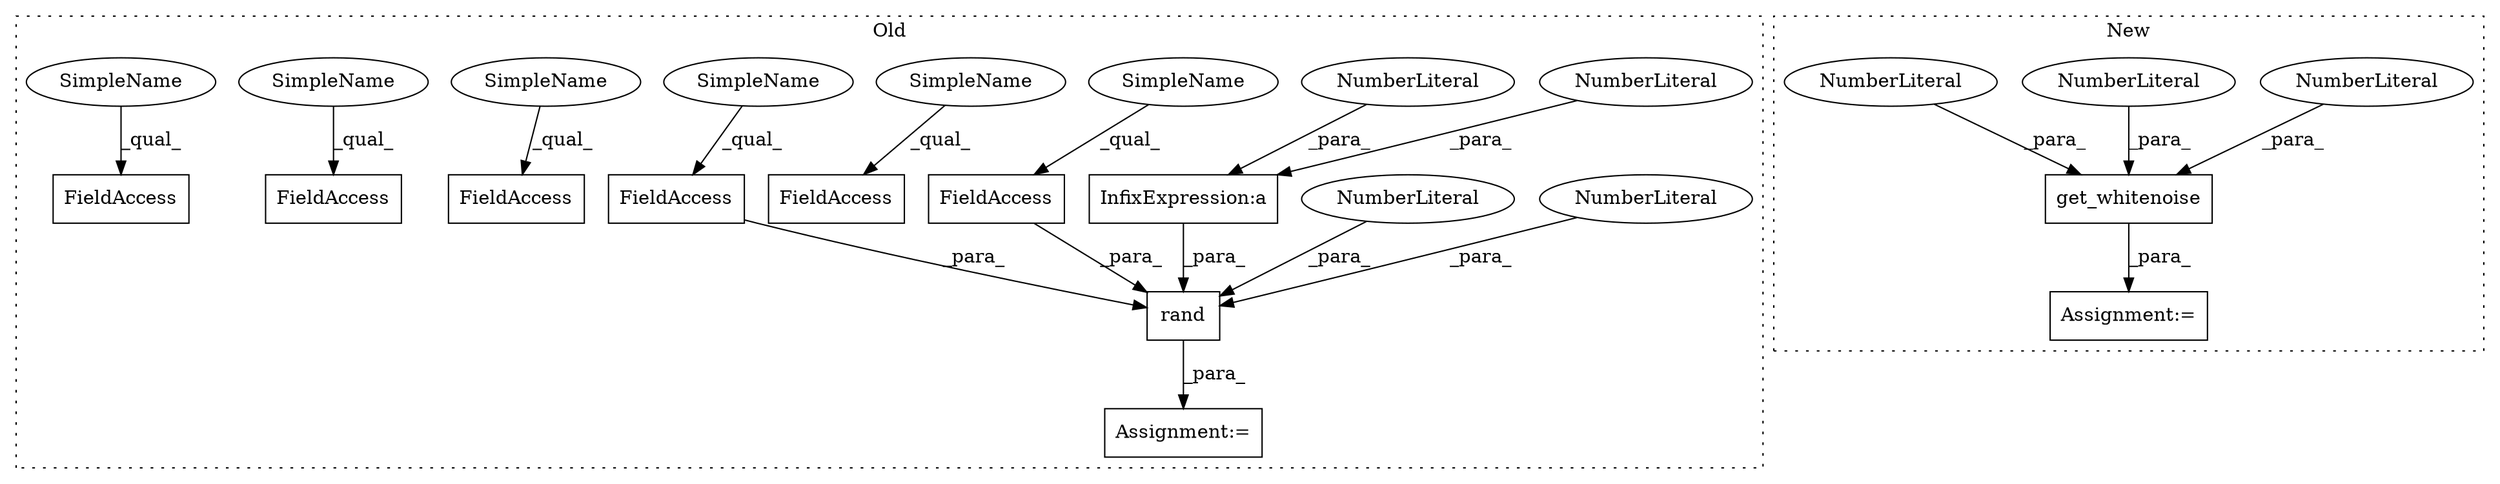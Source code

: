 digraph G {
subgraph cluster0 {
1 [label="rand" a="32" s="756,795" l="5,1" shape="box"];
4 [label="Assignment:=" a="7" s="749" l="1" shape="box"];
5 [label="NumberLiteral" a="34" s="761" l="1" shape="ellipse"];
9 [label="FieldAccess" a="22" s="784" l="11" shape="box"];
10 [label="FieldAccess" a="22" s="773" l="10" shape="box"];
11 [label="FieldAccess" a="22" s="922" l="11" shape="box"];
12 [label="FieldAccess" a="22" s="842" l="10" shape="box"];
13 [label="FieldAccess" a="22" s="911" l="10" shape="box"];
14 [label="FieldAccess" a="22" s="853" l="11" shape="box"];
15 [label="InfixExpression:a" a="27" s="768" l="3" shape="box"];
16 [label="NumberLiteral" a="34" s="763" l="1" shape="ellipse"];
17 [label="NumberLiteral" a="34" s="771" l="1" shape="ellipse"];
18 [label="NumberLiteral" a="34" s="765" l="3" shape="ellipse"];
19 [label="SimpleName" a="42" s="773" l="4" shape="ellipse"];
20 [label="SimpleName" a="42" s="842" l="4" shape="ellipse"];
21 [label="SimpleName" a="42" s="784" l="4" shape="ellipse"];
22 [label="SimpleName" a="42" s="922" l="4" shape="ellipse"];
23 [label="SimpleName" a="42" s="911" l="4" shape="ellipse"];
24 [label="SimpleName" a="42" s="853" l="4" shape="ellipse"];
label = "Old";
style="dotted";
}
subgraph cluster1 {
2 [label="get_whitenoise" a="32" s="1240,1267" l="15,1" shape="box"];
3 [label="Assignment:=" a="7" s="1239" l="1" shape="box"];
6 [label="NumberLiteral" a="34" s="1255" l="5" shape="ellipse"];
7 [label="NumberLiteral" a="34" s="1266" l="1" shape="ellipse"];
8 [label="NumberLiteral" a="34" s="1261" l="4" shape="ellipse"];
label = "New";
style="dotted";
}
1 -> 4 [label="_para_"];
2 -> 3 [label="_para_"];
5 -> 1 [label="_para_"];
6 -> 2 [label="_para_"];
7 -> 2 [label="_para_"];
8 -> 2 [label="_para_"];
9 -> 1 [label="_para_"];
10 -> 1 [label="_para_"];
15 -> 1 [label="_para_"];
16 -> 1 [label="_para_"];
17 -> 15 [label="_para_"];
18 -> 15 [label="_para_"];
19 -> 10 [label="_qual_"];
20 -> 12 [label="_qual_"];
21 -> 9 [label="_qual_"];
22 -> 11 [label="_qual_"];
23 -> 13 [label="_qual_"];
24 -> 14 [label="_qual_"];
}